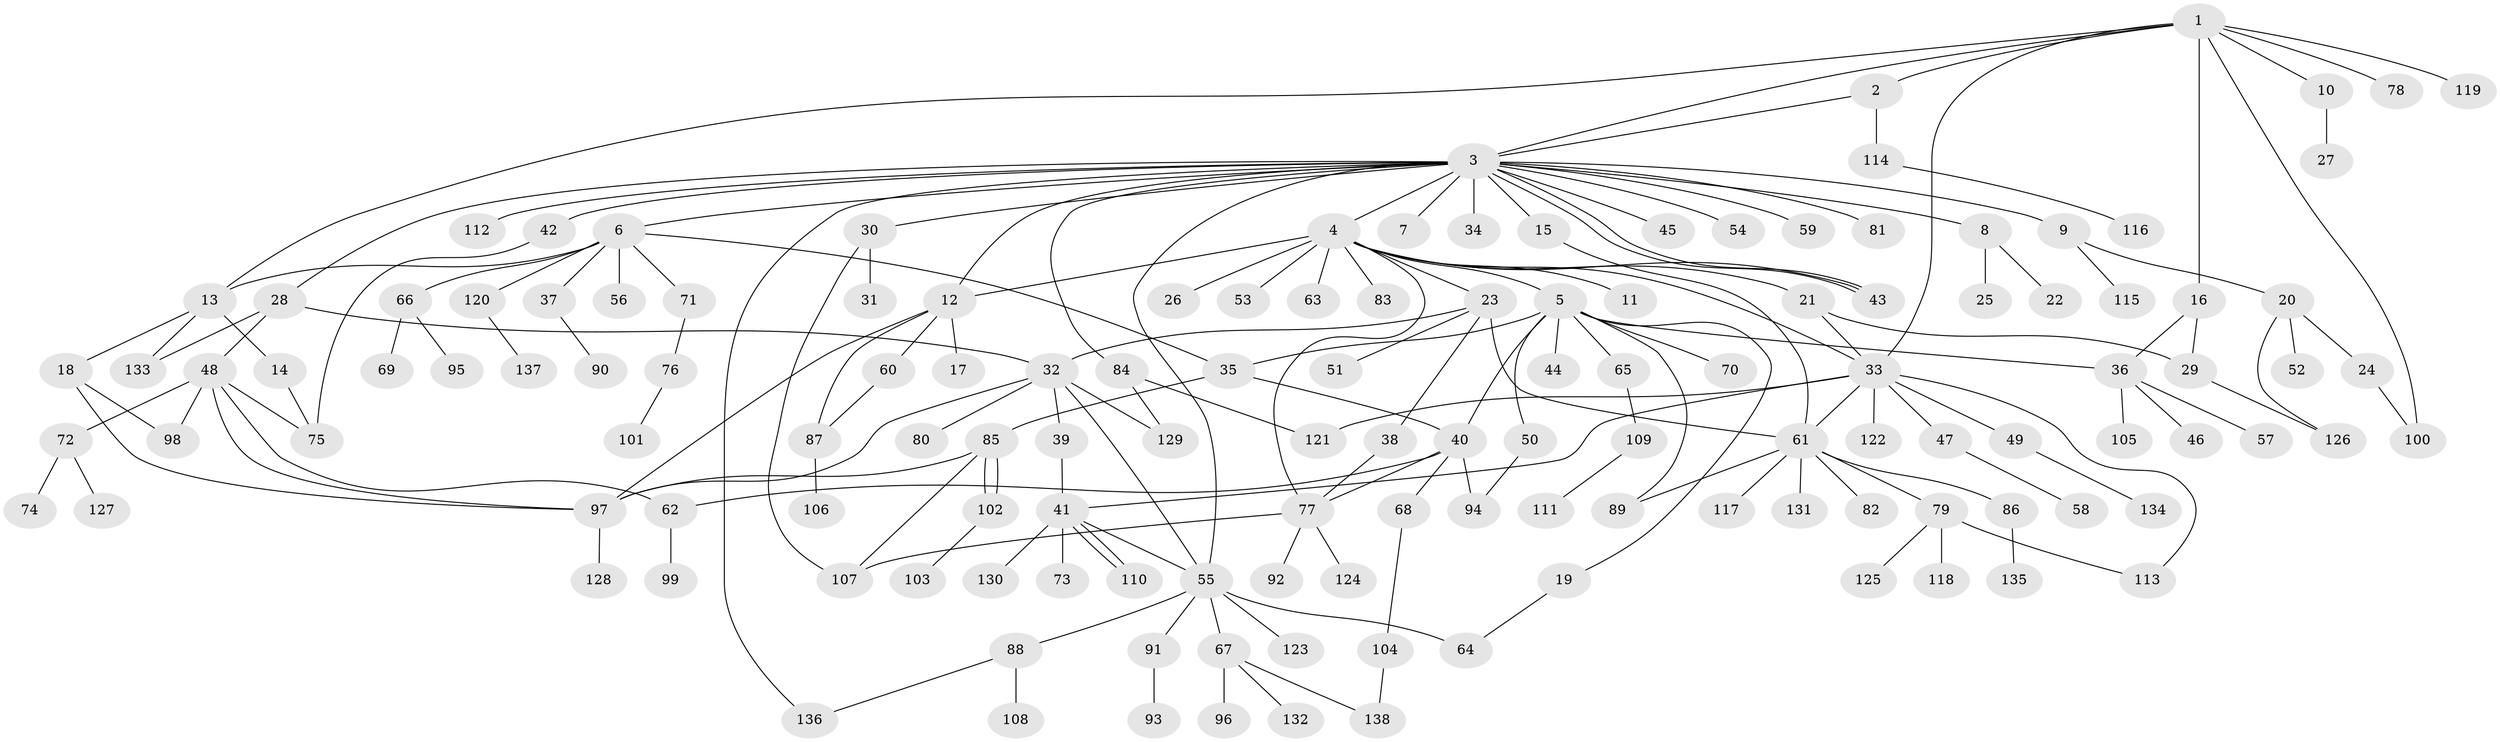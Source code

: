 // Generated by graph-tools (version 1.1) at 2025/49/03/09/25 03:49:47]
// undirected, 138 vertices, 180 edges
graph export_dot {
graph [start="1"]
  node [color=gray90,style=filled];
  1;
  2;
  3;
  4;
  5;
  6;
  7;
  8;
  9;
  10;
  11;
  12;
  13;
  14;
  15;
  16;
  17;
  18;
  19;
  20;
  21;
  22;
  23;
  24;
  25;
  26;
  27;
  28;
  29;
  30;
  31;
  32;
  33;
  34;
  35;
  36;
  37;
  38;
  39;
  40;
  41;
  42;
  43;
  44;
  45;
  46;
  47;
  48;
  49;
  50;
  51;
  52;
  53;
  54;
  55;
  56;
  57;
  58;
  59;
  60;
  61;
  62;
  63;
  64;
  65;
  66;
  67;
  68;
  69;
  70;
  71;
  72;
  73;
  74;
  75;
  76;
  77;
  78;
  79;
  80;
  81;
  82;
  83;
  84;
  85;
  86;
  87;
  88;
  89;
  90;
  91;
  92;
  93;
  94;
  95;
  96;
  97;
  98;
  99;
  100;
  101;
  102;
  103;
  104;
  105;
  106;
  107;
  108;
  109;
  110;
  111;
  112;
  113;
  114;
  115;
  116;
  117;
  118;
  119;
  120;
  121;
  122;
  123;
  124;
  125;
  126;
  127;
  128;
  129;
  130;
  131;
  132;
  133;
  134;
  135;
  136;
  137;
  138;
  1 -- 2;
  1 -- 3;
  1 -- 10;
  1 -- 13;
  1 -- 16;
  1 -- 33;
  1 -- 78;
  1 -- 100;
  1 -- 119;
  2 -- 3;
  2 -- 114;
  3 -- 4;
  3 -- 6;
  3 -- 7;
  3 -- 8;
  3 -- 9;
  3 -- 12;
  3 -- 15;
  3 -- 28;
  3 -- 30;
  3 -- 34;
  3 -- 42;
  3 -- 43;
  3 -- 43;
  3 -- 45;
  3 -- 54;
  3 -- 55;
  3 -- 59;
  3 -- 81;
  3 -- 84;
  3 -- 112;
  3 -- 136;
  4 -- 5;
  4 -- 11;
  4 -- 12;
  4 -- 21;
  4 -- 23;
  4 -- 26;
  4 -- 33;
  4 -- 43;
  4 -- 53;
  4 -- 63;
  4 -- 77;
  4 -- 83;
  5 -- 19;
  5 -- 35;
  5 -- 36;
  5 -- 40;
  5 -- 44;
  5 -- 50;
  5 -- 65;
  5 -- 70;
  5 -- 89;
  6 -- 13;
  6 -- 35;
  6 -- 37;
  6 -- 56;
  6 -- 66;
  6 -- 71;
  6 -- 120;
  8 -- 22;
  8 -- 25;
  9 -- 20;
  9 -- 115;
  10 -- 27;
  12 -- 17;
  12 -- 60;
  12 -- 87;
  12 -- 97;
  13 -- 14;
  13 -- 18;
  13 -- 133;
  14 -- 75;
  15 -- 61;
  16 -- 29;
  16 -- 36;
  18 -- 97;
  18 -- 98;
  19 -- 64;
  20 -- 24;
  20 -- 52;
  20 -- 126;
  21 -- 29;
  21 -- 33;
  23 -- 32;
  23 -- 38;
  23 -- 51;
  23 -- 61;
  24 -- 100;
  28 -- 32;
  28 -- 48;
  28 -- 133;
  29 -- 126;
  30 -- 31;
  30 -- 107;
  32 -- 39;
  32 -- 55;
  32 -- 80;
  32 -- 97;
  32 -- 129;
  33 -- 41;
  33 -- 47;
  33 -- 49;
  33 -- 61;
  33 -- 113;
  33 -- 121;
  33 -- 122;
  35 -- 40;
  35 -- 85;
  36 -- 46;
  36 -- 57;
  36 -- 105;
  37 -- 90;
  38 -- 77;
  39 -- 41;
  40 -- 62;
  40 -- 68;
  40 -- 77;
  40 -- 94;
  41 -- 55;
  41 -- 73;
  41 -- 110;
  41 -- 110;
  41 -- 130;
  42 -- 75;
  47 -- 58;
  48 -- 62;
  48 -- 72;
  48 -- 75;
  48 -- 97;
  48 -- 98;
  49 -- 134;
  50 -- 94;
  55 -- 64;
  55 -- 67;
  55 -- 88;
  55 -- 91;
  55 -- 123;
  60 -- 87;
  61 -- 79;
  61 -- 82;
  61 -- 86;
  61 -- 89;
  61 -- 117;
  61 -- 131;
  62 -- 99;
  65 -- 109;
  66 -- 69;
  66 -- 95;
  67 -- 96;
  67 -- 132;
  67 -- 138;
  68 -- 104;
  71 -- 76;
  72 -- 74;
  72 -- 127;
  76 -- 101;
  77 -- 92;
  77 -- 107;
  77 -- 124;
  79 -- 113;
  79 -- 118;
  79 -- 125;
  84 -- 121;
  84 -- 129;
  85 -- 97;
  85 -- 102;
  85 -- 102;
  85 -- 107;
  86 -- 135;
  87 -- 106;
  88 -- 108;
  88 -- 136;
  91 -- 93;
  97 -- 128;
  102 -- 103;
  104 -- 138;
  109 -- 111;
  114 -- 116;
  120 -- 137;
}
